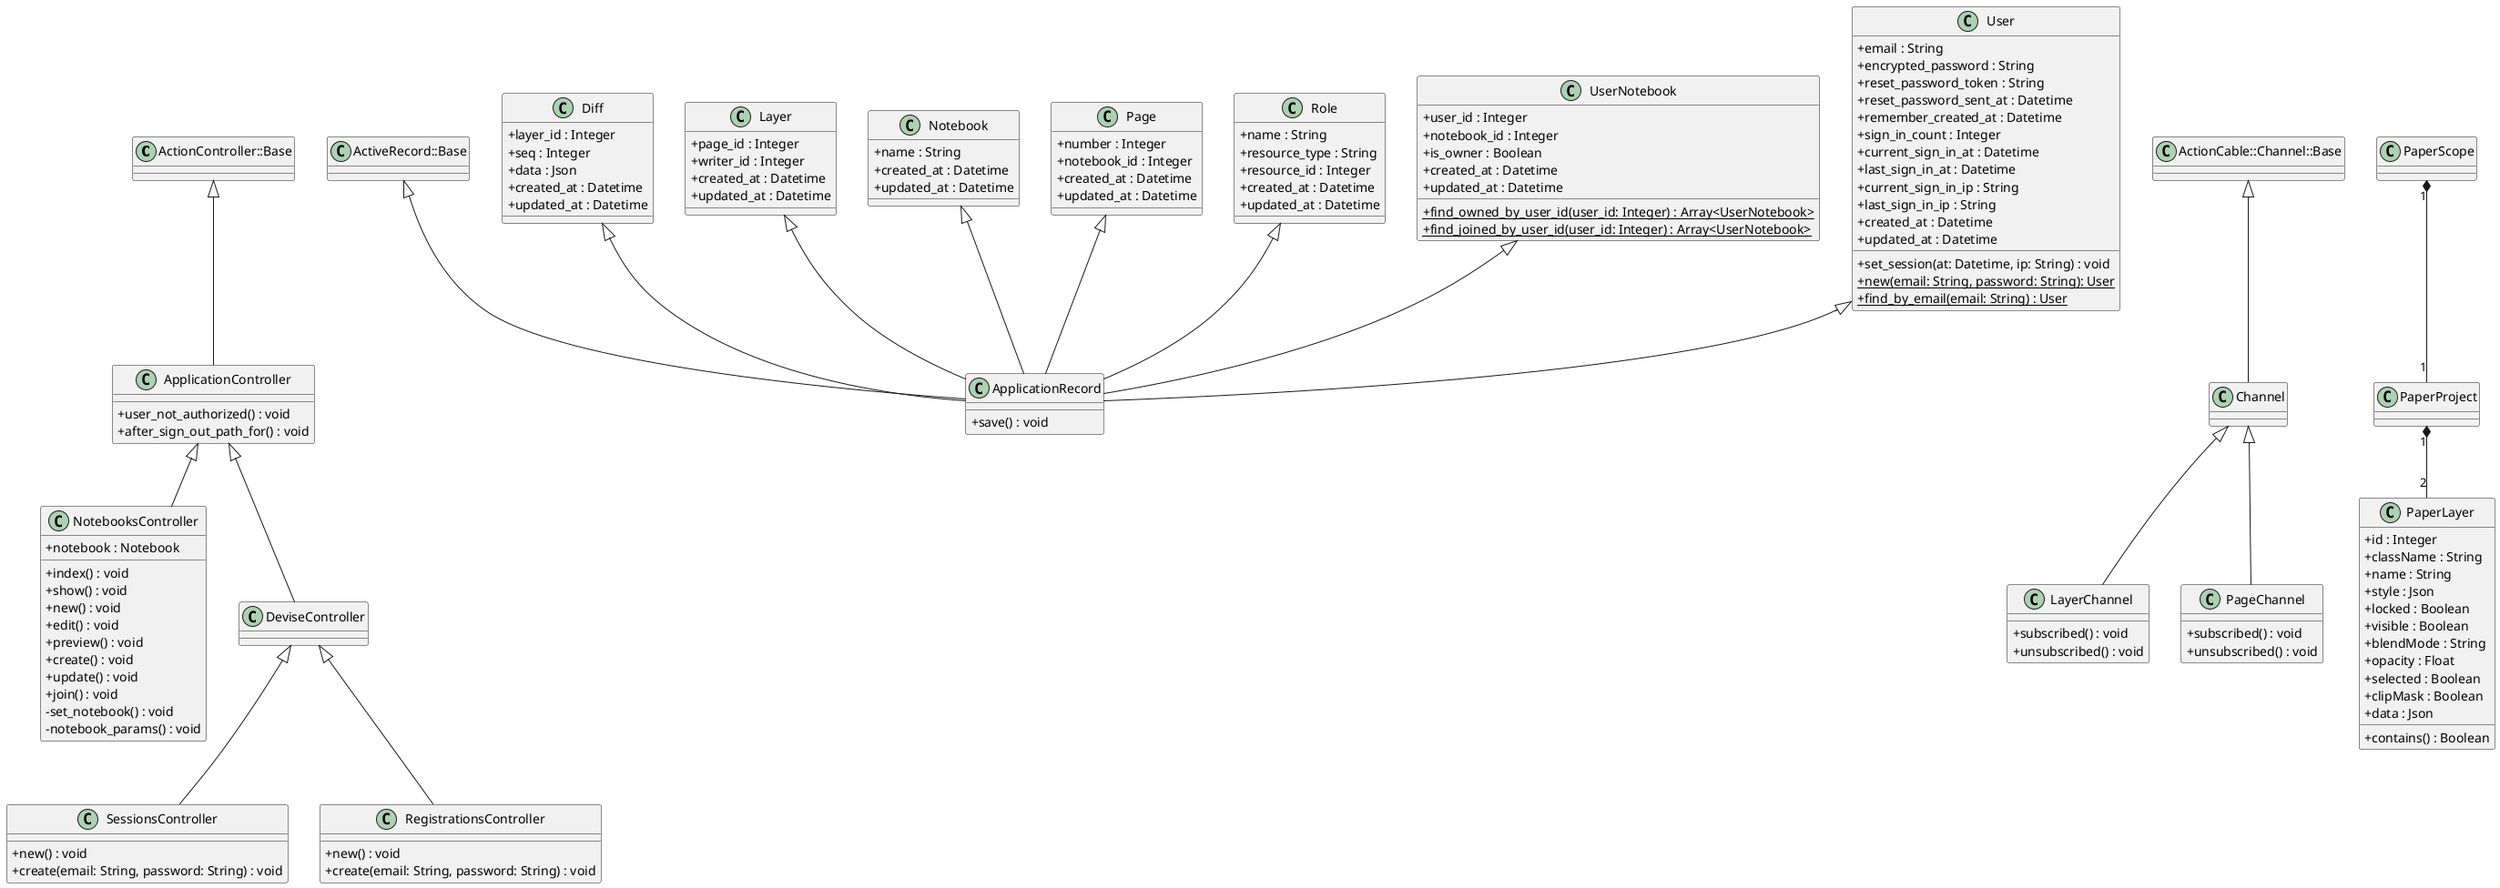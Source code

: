 @startuml Class Diagram
skinparam classAttributeIconSize 0

' Controllers
class ActionController::Base {}

class ApplicationController {
    +user_not_authorized() : void
    +after_sign_out_path_for() : void
}

class NotebooksController {
    +notebook : Notebook
    +index() : void
    +show() : void
    +new() : void
    +edit() : void
    +preview() : void
    +create() : void
    +update() : void
    +join() : void
    -set_notebook() : void
    -notebook_params() : void
}

class DeviseController {
}

class SessionsController {
    +new() : void
    +create(email: String, password: String) : void
}

class RegistrationsController {
    +new() : void
    +create(email: String, password: String) : void
}

ActionController::Base <|-- ApplicationController
ApplicationController <|-- NotebooksController
ApplicationController <|-- DeviseController
DeviseController <|-- SessionsController
DeviseController <|-- RegistrationsController

' Models
class ActiveRecord::Base {}

class ApplicationRecord {
    +save() : void
}

class Diff {
    +layer_id : Integer
    +seq : Integer
    +data : Json
    +created_at : Datetime
    +updated_at : Datetime
}

class Layer {
    +page_id : Integer
    +writer_id : Integer
    +created_at : Datetime
    +updated_at : Datetime
}

class Notebook {
    +name : String
    +created_at : Datetime
    +updated_at : Datetime
}

class Page {
    +number : Integer
    +notebook_id : Integer
    +created_at : Datetime
    +updated_at : Datetime
}

class Role {
    +name : String
    +resource_type : String
    +resource_id : Integer
    +created_at : Datetime
    +updated_at : Datetime
}

class UserNotebook {
    +user_id : Integer
    +notebook_id : Integer
    +is_owner : Boolean
    +created_at : Datetime
    +updated_at : Datetime
    {static} +find_owned_by_user_id(user_id: Integer) : Array<UserNotebook>
    {static} +find_joined_by_user_id(user_id: Integer) : Array<UserNotebook>
}

class User {
    +email : String
    +encrypted_password : String
    +reset_password_token : String
    +reset_password_sent_at : Datetime
    +remember_created_at : Datetime
    +sign_in_count : Integer
    +current_sign_in_at : Datetime
    +last_sign_in_at : Datetime
    +current_sign_in_ip : String
    +last_sign_in_ip : String
    +created_at : Datetime
    +updated_at : Datetime
    +set_session(at: Datetime, ip: String) : void
    {static} +new(email: String, password: String): User
    {static} +find_by_email(email: String) : User
}

ActiveRecord::Base <|-- ApplicationRecord
Diff <|-- ApplicationRecord
Layer <|-- ApplicationRecord
Notebook <|-- ApplicationRecord
Page <|-- ApplicationRecord
Role <|-- ApplicationRecord
UserNotebook <|-- ApplicationRecord
User <|-- ApplicationRecord

' Channels
class ActionCable::Channel::Base {}

class Channel {}

class LayerChannel {
    +subscribed() : void
    +unsubscribed() : void
}

class PageChannel {
    +subscribed() : void
    +unsubscribed() : void
}

ActionCable::Channel::Base <|-- Channel
Channel <|-- LayerChannel
Channel <|-- PageChannel

' Front-End
class PaperScope {}

class PaperProject {}

class PaperLayer {
    +id : Integer
    +className : String
    +name : String
    +style : Json
    +locked : Boolean
    +visible : Boolean 
    +blendMode : String
    +opacity : Float
    +selected : Boolean
    +clipMask : Boolean
    +data : Json
    +contains() : Boolean
}

PaperScope "1" *-- "1" PaperProject
PaperProject "1" *-- "2" PaperLayer

@enduml